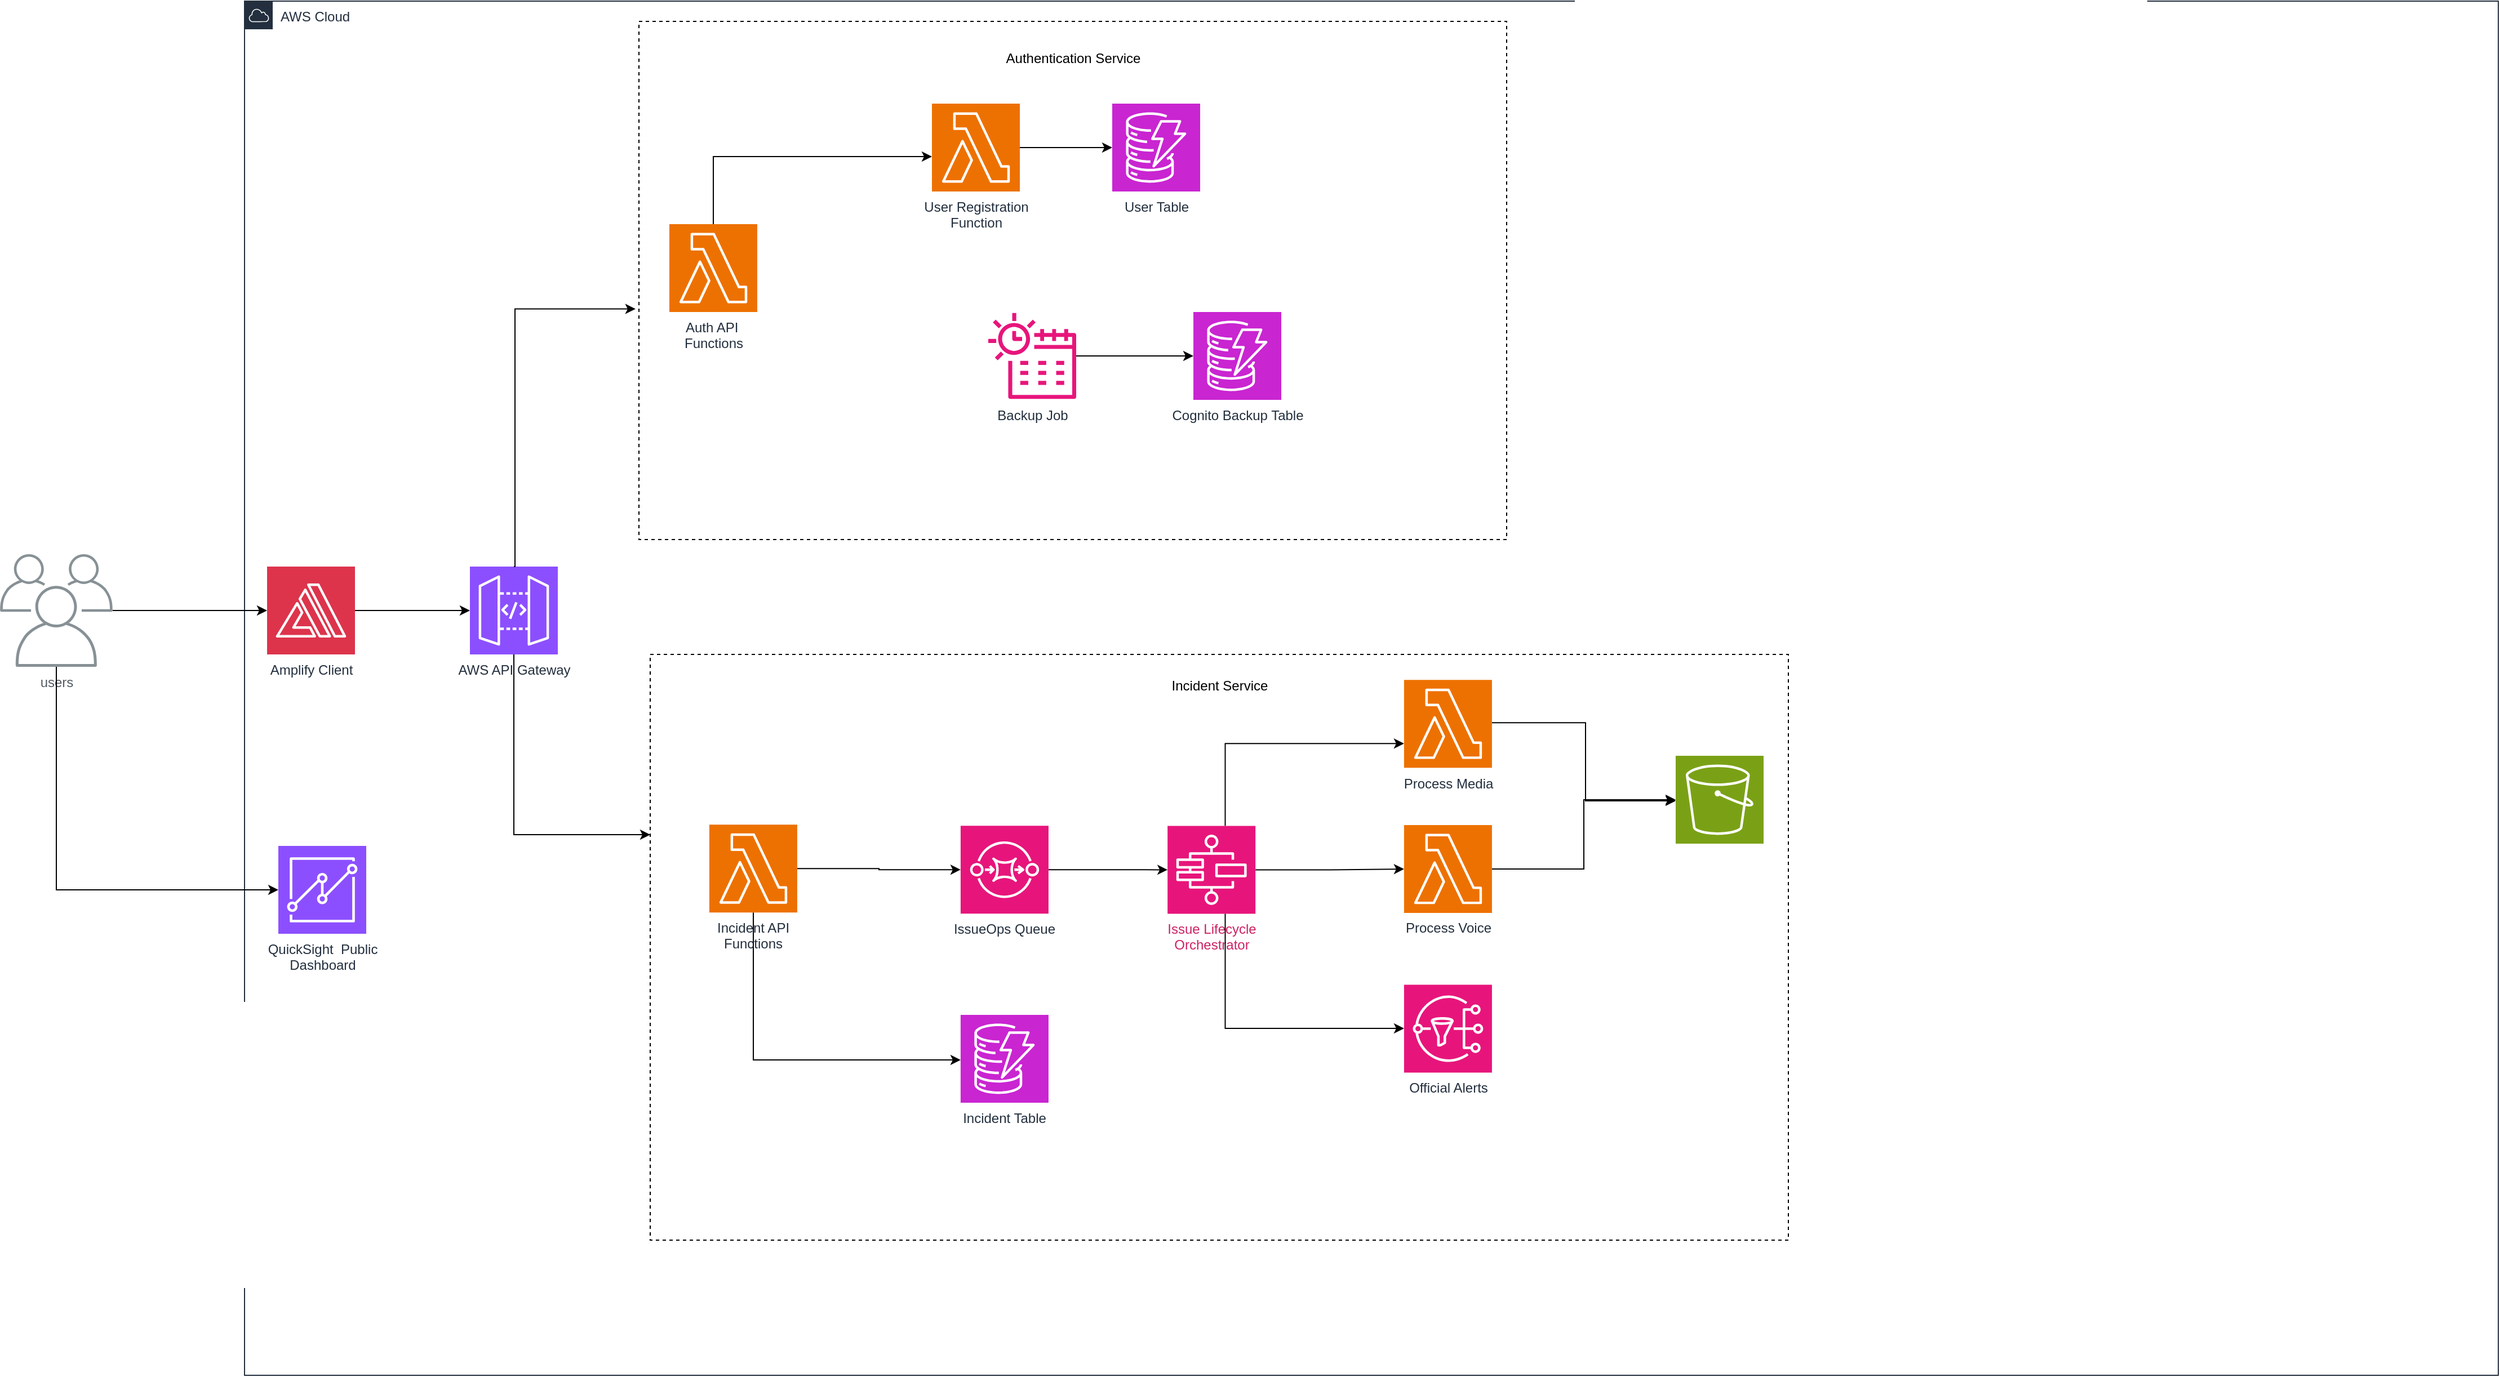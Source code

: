 <mxfile version="28.1.0">
  <diagram name="Page-1" id="xt0f7kbzP4lPa5x3a_6E">
    <mxGraphModel dx="3545" dy="1048" grid="1" gridSize="10" guides="1" tooltips="1" connect="1" arrows="1" fold="1" page="1" pageScale="1" pageWidth="827" pageHeight="1169" math="0" shadow="0">
      <root>
        <mxCell id="0" />
        <mxCell id="1" parent="0" />
        <mxCell id="CrnxRpwwhRu_VbGlGBKg-4" value="AWS Cloud" style="points=[[0,0],[0.25,0],[0.5,0],[0.75,0],[1,0],[1,0.25],[1,0.5],[1,0.75],[1,1],[0.75,1],[0.5,1],[0.25,1],[0,1],[0,0.75],[0,0.5],[0,0.25]];outlineConnect=0;gradientColor=none;html=1;whiteSpace=wrap;fontSize=12;fontStyle=0;container=1;pointerEvents=0;collapsible=0;recursiveResize=0;shape=mxgraph.aws4.group;grIcon=mxgraph.aws4.group_aws_cloud;strokeColor=#232F3E;fillColor=none;verticalAlign=top;align=left;spacingLeft=30;fontColor=#232F3E;dashed=0;" parent="1" vertex="1">
          <mxGeometry x="-710" y="50" width="2000" height="1220" as="geometry" />
        </mxCell>
        <mxCell id="CrnxRpwwhRu_VbGlGBKg-76" style="edgeStyle=orthogonalEdgeStyle;rounded=0;orthogonalLoop=1;jettySize=auto;html=1;" parent="CrnxRpwwhRu_VbGlGBKg-4" source="CrnxRpwwhRu_VbGlGBKg-5" target="CrnxRpwwhRu_VbGlGBKg-26" edge="1">
          <mxGeometry relative="1" as="geometry">
            <Array as="points">
              <mxPoint x="239" y="740" />
            </Array>
          </mxGeometry>
        </mxCell>
        <mxCell id="CrnxRpwwhRu_VbGlGBKg-5" value="AWS API Gateway" style="sketch=0;points=[[0,0,0],[0.25,0,0],[0.5,0,0],[0.75,0,0],[1,0,0],[0,1,0],[0.25,1,0],[0.5,1,0],[0.75,1,0],[1,1,0],[0,0.25,0],[0,0.5,0],[0,0.75,0],[1,0.25,0],[1,0.5,0],[1,0.75,0]];outlineConnect=0;fontColor=#232F3E;fillColor=#8C4FFF;strokeColor=#ffffff;dashed=0;verticalLabelPosition=bottom;verticalAlign=top;align=center;html=1;fontSize=12;fontStyle=0;aspect=fixed;shape=mxgraph.aws4.resourceIcon;resIcon=mxgraph.aws4.api_gateway;" parent="CrnxRpwwhRu_VbGlGBKg-4" vertex="1">
          <mxGeometry x="200" y="502" width="78" height="78" as="geometry" />
        </mxCell>
        <mxCell id="1orJ1xononkNCSGEXhs4-3" style="edgeStyle=orthogonalEdgeStyle;rounded=0;orthogonalLoop=1;jettySize=auto;html=1;" edge="1" parent="CrnxRpwwhRu_VbGlGBKg-4" source="CrnxRpwwhRu_VbGlGBKg-11" target="CrnxRpwwhRu_VbGlGBKg-5">
          <mxGeometry relative="1" as="geometry" />
        </mxCell>
        <mxCell id="CrnxRpwwhRu_VbGlGBKg-11" value="Amplify Client" style="sketch=0;points=[[0,0,0],[0.25,0,0],[0.5,0,0],[0.75,0,0],[1,0,0],[0,1,0],[0.25,1,0],[0.5,1,0],[0.75,1,0],[1,1,0],[0,0.25,0],[0,0.5,0],[0,0.75,0],[1,0.25,0],[1,0.5,0],[1,0.75,0]];outlineConnect=0;fontColor=#232F3E;fillColor=#DD344C;strokeColor=#ffffff;dashed=0;verticalLabelPosition=bottom;verticalAlign=top;align=center;html=1;fontSize=12;fontStyle=0;aspect=fixed;shape=mxgraph.aws4.resourceIcon;resIcon=mxgraph.aws4.amplify;" parent="CrnxRpwwhRu_VbGlGBKg-4" vertex="1">
          <mxGeometry x="20" y="502" width="78" height="78" as="geometry" />
        </mxCell>
        <mxCell id="CrnxRpwwhRu_VbGlGBKg-23" value="" style="group" parent="CrnxRpwwhRu_VbGlGBKg-4" vertex="1" connectable="0">
          <mxGeometry x="350" y="18" width="770" height="460" as="geometry" />
        </mxCell>
        <mxCell id="CrnxRpwwhRu_VbGlGBKg-21" value="" style="rounded=0;whiteSpace=wrap;html=1;dashed=1;" parent="CrnxRpwwhRu_VbGlGBKg-23" vertex="1">
          <mxGeometry width="770" height="460.0" as="geometry" />
        </mxCell>
        <mxCell id="CrnxRpwwhRu_VbGlGBKg-22" value="Authentication Service" style="text;strokeColor=none;align=center;fillColor=none;html=1;verticalAlign=middle;whiteSpace=wrap;rounded=0;" parent="CrnxRpwwhRu_VbGlGBKg-23" vertex="1">
          <mxGeometry x="157.574" width="454.852" height="65.714" as="geometry" />
        </mxCell>
        <mxCell id="CrnxRpwwhRu_VbGlGBKg-38" style="edgeStyle=orthogonalEdgeStyle;rounded=0;orthogonalLoop=1;jettySize=auto;html=1;" parent="CrnxRpwwhRu_VbGlGBKg-23" source="CrnxRpwwhRu_VbGlGBKg-7" target="CrnxRpwwhRu_VbGlGBKg-36" edge="1">
          <mxGeometry relative="1" as="geometry">
            <Array as="points">
              <mxPoint x="66" y="120" />
            </Array>
            <mxPoint x="180" y="120" as="targetPoint" />
          </mxGeometry>
        </mxCell>
        <mxCell id="CrnxRpwwhRu_VbGlGBKg-7" value="Auth API&amp;nbsp;&lt;div&gt;Functions&lt;/div&gt;" style="sketch=0;points=[[0,0,0],[0.25,0,0],[0.5,0,0],[0.75,0,0],[1,0,0],[0,1,0],[0.25,1,0],[0.5,1,0],[0.75,1,0],[1,1,0],[0,0.25,0],[0,0.5,0],[0,0.75,0],[1,0.25,0],[1,0.5,0],[1,0.75,0]];outlineConnect=0;fontColor=#232F3E;fillColor=#ED7100;strokeColor=#ffffff;dashed=0;verticalLabelPosition=bottom;verticalAlign=top;align=center;html=1;fontSize=12;fontStyle=0;aspect=fixed;shape=mxgraph.aws4.resourceIcon;resIcon=mxgraph.aws4.lambda;" parent="CrnxRpwwhRu_VbGlGBKg-23" vertex="1">
          <mxGeometry x="27" y="180" width="78" height="78" as="geometry" />
        </mxCell>
        <mxCell id="CrnxRpwwhRu_VbGlGBKg-40" style="edgeStyle=orthogonalEdgeStyle;rounded=0;orthogonalLoop=1;jettySize=auto;html=1;" parent="CrnxRpwwhRu_VbGlGBKg-23" source="CrnxRpwwhRu_VbGlGBKg-36" target="CrnxRpwwhRu_VbGlGBKg-37" edge="1">
          <mxGeometry relative="1" as="geometry" />
        </mxCell>
        <mxCell id="CrnxRpwwhRu_VbGlGBKg-36" value="User Registration&lt;div&gt;Function&lt;/div&gt;" style="sketch=0;points=[[0,0,0],[0.25,0,0],[0.5,0,0],[0.75,0,0],[1,0,0],[0,1,0],[0.25,1,0],[0.5,1,0],[0.75,1,0],[1,1,0],[0,0.25,0],[0,0.5,0],[0,0.75,0],[1,0.25,0],[1,0.5,0],[1,0.75,0]];outlineConnect=0;fontColor=#232F3E;fillColor=#ED7100;strokeColor=#ffffff;dashed=0;verticalLabelPosition=bottom;verticalAlign=top;align=center;html=1;fontSize=12;fontStyle=0;aspect=fixed;shape=mxgraph.aws4.resourceIcon;resIcon=mxgraph.aws4.lambda;" parent="CrnxRpwwhRu_VbGlGBKg-23" vertex="1">
          <mxGeometry x="260" y="73" width="78" height="78" as="geometry" />
        </mxCell>
        <mxCell id="CrnxRpwwhRu_VbGlGBKg-37" value="User Table" style="sketch=0;points=[[0,0,0],[0.25,0,0],[0.5,0,0],[0.75,0,0],[1,0,0],[0,1,0],[0.25,1,0],[0.5,1,0],[0.75,1,0],[1,1,0],[0,0.25,0],[0,0.5,0],[0,0.75,0],[1,0.25,0],[1,0.5,0],[1,0.75,0]];outlineConnect=0;fontColor=#232F3E;fillColor=#C925D1;strokeColor=#ffffff;dashed=0;verticalLabelPosition=bottom;verticalAlign=top;align=center;html=1;fontSize=12;fontStyle=0;aspect=fixed;shape=mxgraph.aws4.resourceIcon;resIcon=mxgraph.aws4.dynamodb;" parent="CrnxRpwwhRu_VbGlGBKg-23" vertex="1">
          <mxGeometry x="420" y="73" width="78" height="78" as="geometry" />
        </mxCell>
        <mxCell id="CrnxRpwwhRu_VbGlGBKg-28" value="Cognito Backup Table" style="sketch=0;points=[[0,0,0],[0.25,0,0],[0.5,0,0],[0.75,0,0],[1,0,0],[0,1,0],[0.25,1,0],[0.5,1,0],[0.75,1,0],[1,1,0],[0,0.25,0],[0,0.5,0],[0,0.75,0],[1,0.25,0],[1,0.5,0],[1,0.75,0]];outlineConnect=0;fontColor=#232F3E;fillColor=#C925D1;strokeColor=#ffffff;dashed=0;verticalLabelPosition=bottom;verticalAlign=top;align=center;html=1;fontSize=12;fontStyle=0;aspect=fixed;shape=mxgraph.aws4.resourceIcon;resIcon=mxgraph.aws4.dynamodb;" parent="CrnxRpwwhRu_VbGlGBKg-23" vertex="1">
          <mxGeometry x="492" y="258" width="78" height="78" as="geometry" />
        </mxCell>
        <mxCell id="CrnxRpwwhRu_VbGlGBKg-71" style="edgeStyle=orthogonalEdgeStyle;rounded=0;orthogonalLoop=1;jettySize=auto;html=1;" parent="CrnxRpwwhRu_VbGlGBKg-23" source="CrnxRpwwhRu_VbGlGBKg-70" target="CrnxRpwwhRu_VbGlGBKg-28" edge="1">
          <mxGeometry relative="1" as="geometry" />
        </mxCell>
        <mxCell id="CrnxRpwwhRu_VbGlGBKg-70" value="Backup Job" style="sketch=0;outlineConnect=0;fontColor=#232F3E;gradientColor=none;fillColor=#E7157B;strokeColor=none;dashed=0;verticalLabelPosition=bottom;verticalAlign=top;align=center;html=1;fontSize=12;fontStyle=0;aspect=fixed;pointerEvents=1;shape=mxgraph.aws4.eventbridge_scheduler;" parent="CrnxRpwwhRu_VbGlGBKg-23" vertex="1">
          <mxGeometry x="310" y="258" width="78" height="78" as="geometry" />
        </mxCell>
        <mxCell id="CrnxRpwwhRu_VbGlGBKg-25" value="" style="group" parent="CrnxRpwwhRu_VbGlGBKg-4" vertex="1" connectable="0">
          <mxGeometry x="360" y="580" width="1010" height="520" as="geometry" />
        </mxCell>
        <mxCell id="CrnxRpwwhRu_VbGlGBKg-26" value="" style="rounded=0;whiteSpace=wrap;html=1;dashed=1;" parent="CrnxRpwwhRu_VbGlGBKg-25" vertex="1">
          <mxGeometry width="1010.0" height="520" as="geometry" />
        </mxCell>
        <mxCell id="CrnxRpwwhRu_VbGlGBKg-27" value="Incident Service" style="text;strokeColor=none;align=center;fillColor=none;html=1;verticalAlign=middle;whiteSpace=wrap;rounded=0;" parent="CrnxRpwwhRu_VbGlGBKg-25" vertex="1">
          <mxGeometry x="206.688" width="596.624" height="56.167" as="geometry" />
        </mxCell>
        <mxCell id="CrnxRpwwhRu_VbGlGBKg-66" value="" style="edgeStyle=orthogonalEdgeStyle;rounded=0;orthogonalLoop=1;jettySize=auto;html=1;" parent="CrnxRpwwhRu_VbGlGBKg-25" source="CrnxRpwwhRu_VbGlGBKg-8" target="CrnxRpwwhRu_VbGlGBKg-34" edge="1">
          <mxGeometry relative="1" as="geometry" />
        </mxCell>
        <mxCell id="CrnxRpwwhRu_VbGlGBKg-72" style="edgeStyle=orthogonalEdgeStyle;rounded=0;orthogonalLoop=1;jettySize=auto;html=1;" parent="CrnxRpwwhRu_VbGlGBKg-25" source="CrnxRpwwhRu_VbGlGBKg-8" target="CrnxRpwwhRu_VbGlGBKg-12" edge="1">
          <mxGeometry relative="1" as="geometry">
            <Array as="points">
              <mxPoint x="92" y="360" />
            </Array>
          </mxGeometry>
        </mxCell>
        <mxCell id="CrnxRpwwhRu_VbGlGBKg-8" value="Incident API&lt;div&gt;Functions&lt;/div&gt;" style="sketch=0;points=[[0,0,0],[0.25,0,0],[0.5,0,0],[0.75,0,0],[1,0,0],[0,1,0],[0.25,1,0],[0.5,1,0],[0.75,1,0],[1,1,0],[0,0.25,0],[0,0.5,0],[0,0.75,0],[1,0.25,0],[1,0.5,0],[1,0.75,0]];outlineConnect=0;fontColor=#232F3E;fillColor=#ED7100;strokeColor=#ffffff;dashed=0;verticalLabelPosition=bottom;verticalAlign=top;align=center;html=1;fontSize=12;fontStyle=0;aspect=fixed;shape=mxgraph.aws4.resourceIcon;resIcon=mxgraph.aws4.lambda;" parent="CrnxRpwwhRu_VbGlGBKg-25" vertex="1">
          <mxGeometry x="52.468" y="151.122" width="78" height="78" as="geometry" />
        </mxCell>
        <mxCell id="CrnxRpwwhRu_VbGlGBKg-67" value="" style="edgeStyle=orthogonalEdgeStyle;rounded=0;orthogonalLoop=1;jettySize=auto;html=1;" parent="CrnxRpwwhRu_VbGlGBKg-25" source="CrnxRpwwhRu_VbGlGBKg-34" target="CrnxRpwwhRu_VbGlGBKg-52" edge="1">
          <mxGeometry relative="1" as="geometry" />
        </mxCell>
        <mxCell id="CrnxRpwwhRu_VbGlGBKg-34" value="IssueOps Queue" style="sketch=0;points=[[0,0,0],[0.25,0,0],[0.5,0,0],[0.75,0,0],[1,0,0],[0,1,0],[0.25,1,0],[0.5,1,0],[0.75,1,0],[1,1,0],[0,0.25,0],[0,0.5,0],[0,0.75,0],[1,0.25,0],[1,0.5,0],[1,0.75,0]];outlineConnect=0;fontColor=#232F3E;fillColor=#E7157B;strokeColor=#ffffff;dashed=0;verticalLabelPosition=bottom;verticalAlign=top;align=center;html=1;fontSize=12;fontStyle=0;aspect=fixed;shape=mxgraph.aws4.resourceIcon;resIcon=mxgraph.aws4.sqs;" parent="CrnxRpwwhRu_VbGlGBKg-25" vertex="1">
          <mxGeometry x="275.455" y="152.122" width="78" height="78" as="geometry" />
        </mxCell>
        <mxCell id="CrnxRpwwhRu_VbGlGBKg-63" style="edgeStyle=orthogonalEdgeStyle;rounded=0;orthogonalLoop=1;jettySize=auto;html=1;" parent="CrnxRpwwhRu_VbGlGBKg-25" source="CrnxRpwwhRu_VbGlGBKg-52" target="CrnxRpwwhRu_VbGlGBKg-59" edge="1">
          <mxGeometry relative="1" as="geometry">
            <Array as="points">
              <mxPoint x="510.247" y="79.13" />
            </Array>
          </mxGeometry>
        </mxCell>
        <mxCell id="CrnxRpwwhRu_VbGlGBKg-64" style="edgeStyle=orthogonalEdgeStyle;rounded=0;orthogonalLoop=1;jettySize=auto;html=1;" parent="CrnxRpwwhRu_VbGlGBKg-25" source="CrnxRpwwhRu_VbGlGBKg-52" target="CrnxRpwwhRu_VbGlGBKg-60" edge="1">
          <mxGeometry relative="1" as="geometry" />
        </mxCell>
        <mxCell id="CrnxRpwwhRu_VbGlGBKg-52" value="&lt;span style=&quot;color: rgb(205, 34, 100); text-align: left; text-wrap-mode: wrap;&quot;&gt;Issue Lifecycle&lt;/span&gt;&lt;div&gt;&lt;span style=&quot;color: rgb(205, 34, 100); text-align: left; text-wrap-mode: wrap;&quot;&gt;Orchestrator&lt;/span&gt;&lt;/div&gt;" style="sketch=0;points=[[0,0,0],[0.25,0,0],[0.5,0,0],[0.75,0,0],[1,0,0],[0,1,0],[0.25,1,0],[0.5,1,0],[0.75,1,0],[1,1,0],[0,0.25,0],[0,0.5,0],[0,0.75,0],[1,0.25,0],[1,0.5,0],[1,0.75,0]];outlineConnect=0;fontColor=#232F3E;fillColor=#E7157B;strokeColor=#ffffff;dashed=0;verticalLabelPosition=bottom;verticalAlign=top;align=center;html=1;fontSize=12;fontStyle=0;aspect=fixed;shape=mxgraph.aws4.resourceIcon;resIcon=mxgraph.aws4.step_functions;" parent="CrnxRpwwhRu_VbGlGBKg-25" vertex="1">
          <mxGeometry x="459.091" y="152.195" width="78" height="78" as="geometry" />
        </mxCell>
        <mxCell id="CrnxRpwwhRu_VbGlGBKg-68" style="edgeStyle=orthogonalEdgeStyle;rounded=0;orthogonalLoop=1;jettySize=auto;html=1;" parent="CrnxRpwwhRu_VbGlGBKg-25" edge="1">
          <mxGeometry relative="1" as="geometry">
            <mxPoint x="746.961" y="60.583" as="sourcePoint" />
            <mxPoint x="910" y="130" as="targetPoint" />
            <Array as="points">
              <mxPoint x="830" y="61" />
              <mxPoint x="830" y="130" />
            </Array>
          </mxGeometry>
        </mxCell>
        <mxCell id="CrnxRpwwhRu_VbGlGBKg-59" value="Process Media" style="sketch=0;points=[[0,0,0],[0.25,0,0],[0.5,0,0],[0.75,0,0],[1,0,0],[0,1,0],[0.25,1,0],[0.5,1,0],[0.75,1,0],[1,1,0],[0,0.25,0],[0,0.5,0],[0,0.75,0],[1,0.25,0],[1,0.5,0],[1,0.75,0]];outlineConnect=0;fontColor=#232F3E;fillColor=#ED7100;strokeColor=#ffffff;dashed=0;verticalLabelPosition=bottom;verticalAlign=top;align=center;html=1;fontSize=12;fontStyle=0;aspect=fixed;shape=mxgraph.aws4.resourceIcon;resIcon=mxgraph.aws4.lambda;" parent="CrnxRpwwhRu_VbGlGBKg-25" vertex="1">
          <mxGeometry x="668.961" y="22.611" width="78" height="78" as="geometry" />
        </mxCell>
        <mxCell id="CrnxRpwwhRu_VbGlGBKg-69" style="edgeStyle=orthogonalEdgeStyle;rounded=0;orthogonalLoop=1;jettySize=auto;html=1;" parent="CrnxRpwwhRu_VbGlGBKg-25" source="CrnxRpwwhRu_VbGlGBKg-60" target="CrnxRpwwhRu_VbGlGBKg-53" edge="1">
          <mxGeometry relative="1" as="geometry" />
        </mxCell>
        <mxCell id="CrnxRpwwhRu_VbGlGBKg-60" value="Process Voice" style="sketch=0;points=[[0,0,0],[0.25,0,0],[0.5,0,0],[0.75,0,0],[1,0,0],[0,1,0],[0.25,1,0],[0.5,1,0],[0.75,1,0],[1,1,0],[0,0.25,0],[0,0.5,0],[0,0.75,0],[1,0.25,0],[1,0.5,0],[1,0.75,0]];outlineConnect=0;fontColor=#232F3E;fillColor=#ED7100;strokeColor=#ffffff;dashed=0;verticalLabelPosition=bottom;verticalAlign=top;align=center;html=1;fontSize=12;fontStyle=0;aspect=fixed;shape=mxgraph.aws4.resourceIcon;resIcon=mxgraph.aws4.lambda;" parent="CrnxRpwwhRu_VbGlGBKg-25" vertex="1">
          <mxGeometry x="668.961" y="151.48" width="78" height="78" as="geometry" />
        </mxCell>
        <mxCell id="CrnxRpwwhRu_VbGlGBKg-51" value="Official Alerts" style="sketch=0;points=[[0,0,0],[0.25,0,0],[0.5,0,0],[0.75,0,0],[1,0,0],[0,1,0],[0.25,1,0],[0.5,1,0],[0.75,1,0],[1,1,0],[0,0.25,0],[0,0.5,0],[0,0.75,0],[1,0.25,0],[1,0.5,0],[1,0.75,0]];outlineConnect=0;fontColor=#232F3E;fillColor=#E7157B;strokeColor=#ffffff;dashed=0;verticalLabelPosition=bottom;verticalAlign=top;align=center;html=1;fontSize=12;fontStyle=0;aspect=fixed;shape=mxgraph.aws4.resourceIcon;resIcon=mxgraph.aws4.sns;" parent="CrnxRpwwhRu_VbGlGBKg-25" vertex="1">
          <mxGeometry x="668.961" y="293.261" width="78" height="78" as="geometry" />
        </mxCell>
        <mxCell id="CrnxRpwwhRu_VbGlGBKg-65" style="edgeStyle=orthogonalEdgeStyle;rounded=0;orthogonalLoop=1;jettySize=auto;html=1;entryX=0;entryY=0.5;entryDx=0;entryDy=0;entryPerimeter=0;" parent="CrnxRpwwhRu_VbGlGBKg-25" source="CrnxRpwwhRu_VbGlGBKg-52" target="CrnxRpwwhRu_VbGlGBKg-51" edge="1">
          <mxGeometry relative="1" as="geometry">
            <Array as="points">
              <mxPoint x="510.247" y="332" />
              <mxPoint x="668.961" y="332" />
            </Array>
          </mxGeometry>
        </mxCell>
        <mxCell id="CrnxRpwwhRu_VbGlGBKg-53" value="" style="sketch=0;points=[[0,0,0],[0.25,0,0],[0.5,0,0],[0.75,0,0],[1,0,0],[0,1,0],[0.25,1,0],[0.5,1,0],[0.75,1,0],[1,1,0],[0,0.25,0],[0,0.5,0],[0,0.75,0],[1,0.25,0],[1,0.5,0],[1,0.75,0]];outlineConnect=0;fontColor=#232F3E;fillColor=#7AA116;strokeColor=#ffffff;dashed=0;verticalLabelPosition=bottom;verticalAlign=top;align=center;html=1;fontSize=12;fontStyle=0;aspect=fixed;shape=mxgraph.aws4.resourceIcon;resIcon=mxgraph.aws4.s3;" parent="CrnxRpwwhRu_VbGlGBKg-25" vertex="1">
          <mxGeometry x="910" y="90.0" width="78" height="78" as="geometry" />
        </mxCell>
        <mxCell id="CrnxRpwwhRu_VbGlGBKg-12" value="Incident Table" style="sketch=0;points=[[0,0,0],[0.25,0,0],[0.5,0,0],[0.75,0,0],[1,0,0],[0,1,0],[0.25,1,0],[0.5,1,0],[0.75,1,0],[1,1,0],[0,0.25,0],[0,0.5,0],[0,0.75,0],[1,0.25,0],[1,0.5,0],[1,0.75,0]];outlineConnect=0;fontColor=#232F3E;fillColor=#C925D1;strokeColor=#ffffff;dashed=0;verticalLabelPosition=bottom;verticalAlign=top;align=center;html=1;fontSize=12;fontStyle=0;aspect=fixed;shape=mxgraph.aws4.resourceIcon;resIcon=mxgraph.aws4.dynamodb;" parent="CrnxRpwwhRu_VbGlGBKg-25" vertex="1">
          <mxGeometry x="275.45" y="320" width="78" height="78" as="geometry" />
        </mxCell>
        <mxCell id="CrnxRpwwhRu_VbGlGBKg-73" value="QuickSight&amp;nbsp; Public&lt;div&gt;Dashboard&lt;/div&gt;" style="sketch=0;points=[[0,0,0],[0.25,0,0],[0.5,0,0],[0.75,0,0],[1,0,0],[0,1,0],[0.25,1,0],[0.5,1,0],[0.75,1,0],[1,1,0],[0,0.25,0],[0,0.5,0],[0,0.75,0],[1,0.25,0],[1,0.5,0],[1,0.75,0]];outlineConnect=0;fontColor=#232F3E;fillColor=#8C4FFF;strokeColor=#ffffff;dashed=0;verticalLabelPosition=bottom;verticalAlign=top;align=center;html=1;fontSize=12;fontStyle=0;aspect=fixed;shape=mxgraph.aws4.resourceIcon;resIcon=mxgraph.aws4.quicksight;" parent="CrnxRpwwhRu_VbGlGBKg-4" vertex="1">
          <mxGeometry x="30" y="750" width="78" height="78" as="geometry" />
        </mxCell>
        <mxCell id="CrnxRpwwhRu_VbGlGBKg-75" style="edgeStyle=orthogonalEdgeStyle;rounded=0;orthogonalLoop=1;jettySize=auto;html=1;entryX=-0.004;entryY=0.555;entryDx=0;entryDy=0;entryPerimeter=0;exitX=0.5;exitY=0;exitDx=0;exitDy=0;exitPerimeter=0;" parent="CrnxRpwwhRu_VbGlGBKg-4" source="CrnxRpwwhRu_VbGlGBKg-5" target="CrnxRpwwhRu_VbGlGBKg-21" edge="1">
          <mxGeometry relative="1" as="geometry">
            <Array as="points">
              <mxPoint x="240" y="273" />
            </Array>
          </mxGeometry>
        </mxCell>
        <mxCell id="CrnxRpwwhRu_VbGlGBKg-18" style="edgeStyle=orthogonalEdgeStyle;rounded=0;orthogonalLoop=1;jettySize=auto;html=1;entryX=0;entryY=0.5;entryDx=0;entryDy=0;entryPerimeter=0;" parent="1" source="CrnxRpwwhRu_VbGlGBKg-17" target="CrnxRpwwhRu_VbGlGBKg-11" edge="1">
          <mxGeometry relative="1" as="geometry" />
        </mxCell>
        <mxCell id="CrnxRpwwhRu_VbGlGBKg-17" value="users" style="sketch=0;outlineConnect=0;gradientColor=none;fontColor=#545B64;strokeColor=none;fillColor=#879196;dashed=0;verticalLabelPosition=bottom;verticalAlign=top;align=center;html=1;fontSize=12;fontStyle=0;aspect=fixed;shape=mxgraph.aws4.illustration_users;pointerEvents=1" parent="1" vertex="1">
          <mxGeometry x="-927" y="541" width="100" height="100" as="geometry" />
        </mxCell>
        <mxCell id="1orJ1xononkNCSGEXhs4-4" style="edgeStyle=orthogonalEdgeStyle;rounded=0;orthogonalLoop=1;jettySize=auto;html=1;entryX=0;entryY=0.5;entryDx=0;entryDy=0;entryPerimeter=0;" edge="1" parent="1" source="CrnxRpwwhRu_VbGlGBKg-17" target="CrnxRpwwhRu_VbGlGBKg-73">
          <mxGeometry relative="1" as="geometry">
            <Array as="points">
              <mxPoint x="-877" y="839" />
            </Array>
          </mxGeometry>
        </mxCell>
      </root>
    </mxGraphModel>
  </diagram>
</mxfile>
